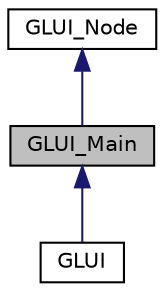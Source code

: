 digraph "GLUI_Main"
{
  edge [fontname="Helvetica",fontsize="10",labelfontname="Helvetica",labelfontsize="10"];
  node [fontname="Helvetica",fontsize="10",shape=record];
  Node1 [label="GLUI_Main",height=0.2,width=0.4,color="black", fillcolor="grey75", style="filled", fontcolor="black"];
  Node2 -> Node1 [dir="back",color="midnightblue",fontsize="10",style="solid"];
  Node2 [label="GLUI_Node",height=0.2,width=0.4,color="black", fillcolor="white", style="filled",URL="$class_g_l_u_i___node.html"];
  Node1 -> Node3 [dir="back",color="midnightblue",fontsize="10",style="solid"];
  Node3 [label="GLUI",height=0.2,width=0.4,color="black", fillcolor="white", style="filled",URL="$class_g_l_u_i.html"];
}
